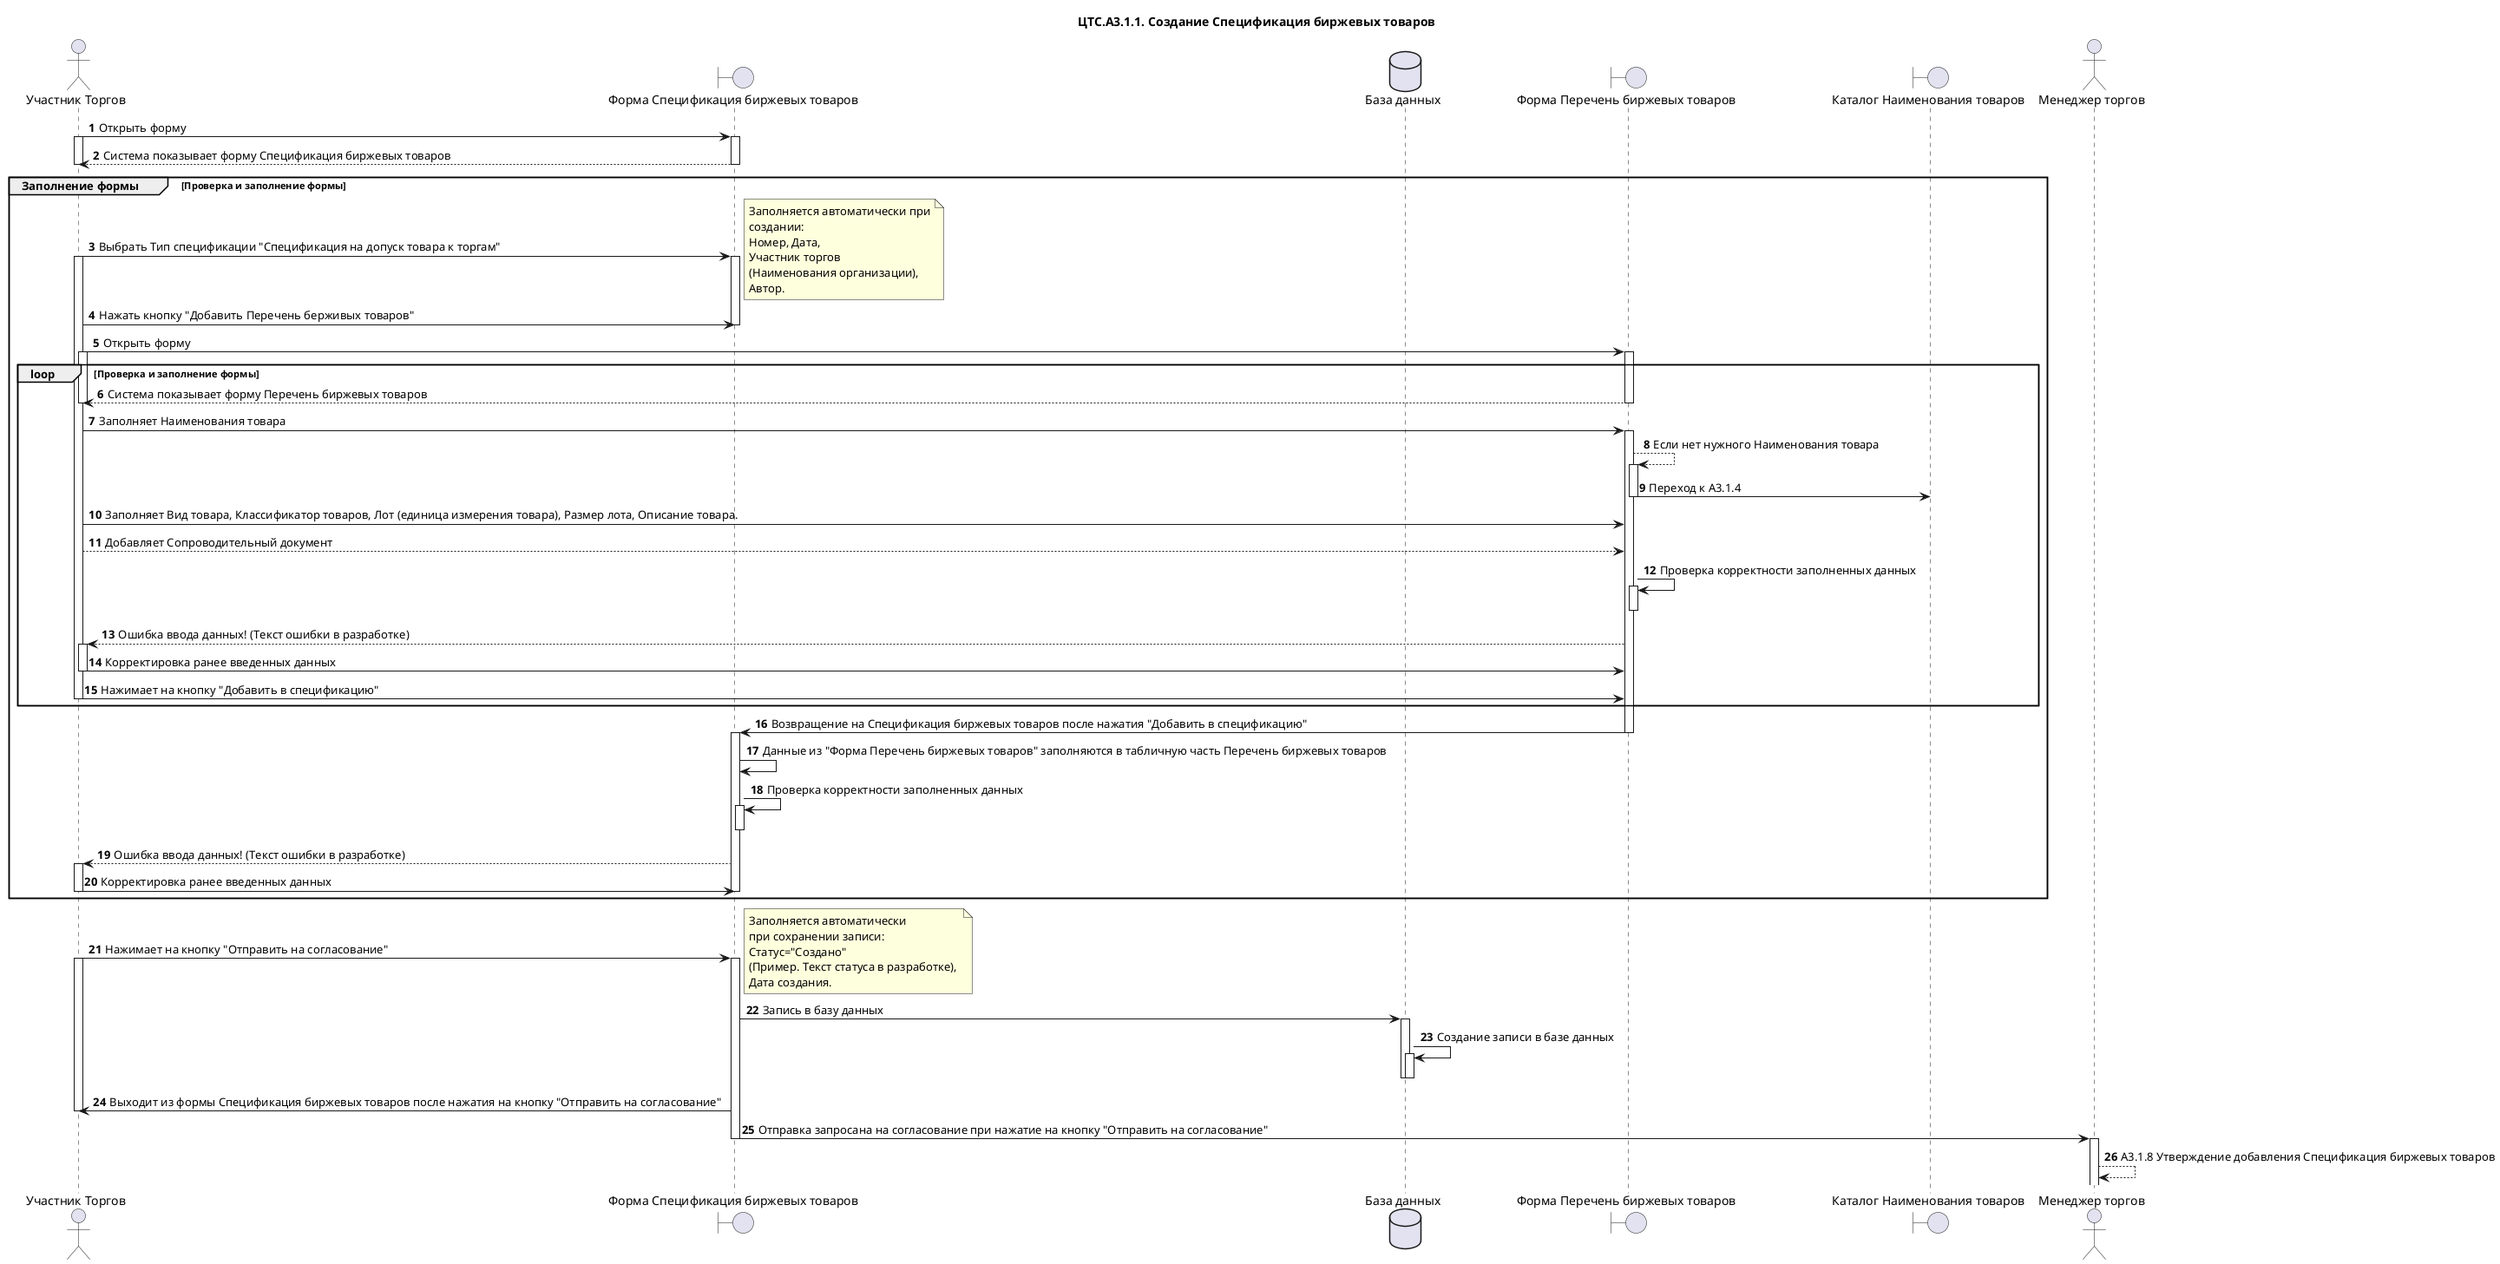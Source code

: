@startuml "ЦТС.А3.1 Допуск товара к торгам"
title "ЦТС.А3.1.1. Создание Спецификация биржевых товаров"
actor "Участник Торгов" as User
boundary "Форма Спецификация биржевых товаров" as SpecificationForm
database "База данных" as Database
boundary "Форма Перечень биржевых товаров" as SpecificationCommoditiesForm
boundary "Каталог Наименования товаров" as CommoditiesForm
actor "Менеджер торгов" as UserCTS

autonumber
User -> SpecificationForm: Открыть форму
activate User
activate SpecificationForm

SpecificationForm-->User: Система показывает форму Спецификация биржевых товаров
deactivate User
deactivate SpecificationForm

group Заполнение формы [Проверка и заполнение формы]

User -> SpecificationForm: Выбрать Тип спецификации "Спецификация на допуск товара к торгам"
note right
    Заполняется автоматически при
    создании: 
    Номер, Дата, 
    Участник торгов
    (Наименования организации), 
    Автор.
 end note
activate User
activate SpecificationForm


User -> SpecificationForm: Нажать кнопку "Добавить Перечень берживых товаров"
deactivate SpecificationForm
User -> SpecificationCommoditiesForm: Открыть форму
activate User
activate SpecificationCommoditiesForm

loop Проверка и заполнение формы

    SpecificationCommoditiesForm-->User: Система показывает форму Перечень биржевых товаров
    deactivate User
    deactivate SpecificationCommoditiesForm

    User -> SpecificationCommoditiesForm: Заполняет Наименования товара

    activate SpecificationCommoditiesForm
    SpecificationCommoditiesForm --> SpecificationCommoditiesForm: Если нет нужного Наименования товара
    activate SpecificationCommoditiesForm
    SpecificationCommoditiesForm -> CommoditiesForm: Переход к А3.1.4
    deactivate SpecificationCommoditiesForm
    User->SpecificationCommoditiesForm: Заполняет Вид товара, Классификатор товаров, Лот (единица измерения товара), Размер лота, Описание товара.
    User-->SpecificationCommoditiesForm: Добавляет Cопроводительный документ
    SpecificationCommoditiesForm -> SpecificationCommoditiesForm: Проверка корректности заполненных данных 
    activate SpecificationCommoditiesForm
    deactivate SpecificationCommoditiesForm
    SpecificationCommoditiesForm --> User: Ошибка ввода данных! (Текст ошибки в разработке) 
    deactivate SpecificationForm
    activate User
    User->SpecificationCommoditiesForm: Корректировка ранее введенных данных
    deactivate User
    
    User -> SpecificationCommoditiesForm: Нажимает на кнопку "Добавить в спецификацию"
    deactivate User
    
    end


SpecificationCommoditiesForm -> SpecificationForm: Возвращение на Спецификация биржевых товаров после нажатия "Добавить в спецификацию"
deactivate SpecificationCommoditiesForm
activate SpecificationForm
SpecificationForm -> SpecificationForm: Данные из "Форма Перечень биржевых товаров" заполняются в табличную часть Перечень биржевых товаров


SpecificationForm -> SpecificationForm: Проверка корректности заполненных данных 
activate SpecificationForm
deactivate SpecificationForm
deactivate User

SpecificationForm --> User: Ошибка ввода данных! (Текст ошибки в разработке) 
activate User

User->SpecificationForm: Корректировка ранее введенных данных
deactivate User
deactivate SpecificationForm
end

User -> SpecificationForm: Нажимает на кнопку "Отправить на согласование"
activate SpecificationForm
activate User
note right
    Заполняется автоматически 
    при сохранении записи: 
    Статус="Создано"
    (Пример. Текст статуса в разработке), 
    Дата создания.
end note
SpecificationForm->Database: Запись в базу данных


activate Database
Database->Database: Создание записи в базе данных
activate Database
deactivate Database
deactivate Database
SpecificationForm->User: Выходит из формы Спецификация биржевых товаров после нажатия на кнопку "Отправить на согласование"

deactivate User

SpecificationForm->UserCTS: Отправка запросана на согласование при нажатие на кнопку "Отправить на согласование"
deactivate SpecificationForm
activate UserCTS
UserCTS-->UserCTS: А3.1.8 Утверждение добавления Спецификация биржевых товаров
@enduml